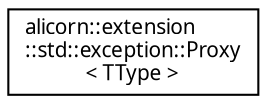digraph "Иерархия классов. Графический вид."
{
 // INTERACTIVE_SVG=YES
  edge [fontname="Verdana",fontsize="10",labelfontname="Verdana",labelfontsize="10"];
  node [fontname="Verdana",fontsize="10",shape=record];
  rankdir="LR";
  Node1 [label="alicorn::extension\l::std::exception::Proxy\l\< TType \>",height=0.2,width=0.4,color="black", fillcolor="white", style="filled",URL="$a00120.html",tooltip="Класс входит в Проект Std   Вспомогательный класс для бросания исключения, содержащего сформированное..."];
}
